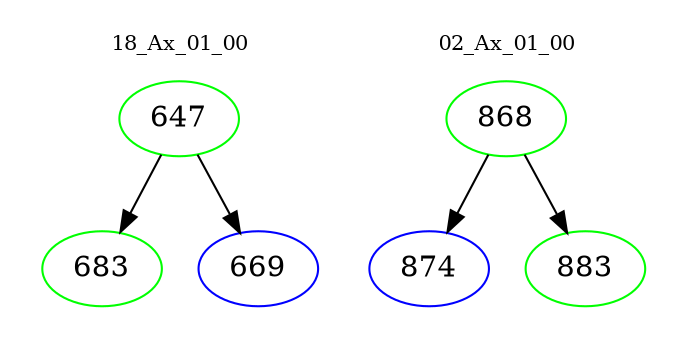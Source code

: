digraph{
subgraph cluster_0 {
color = white
label = "18_Ax_01_00";
fontsize=10;
T0_647 [label="647", color="green"]
T0_647 -> T0_683 [color="black"]
T0_683 [label="683", color="green"]
T0_647 -> T0_669 [color="black"]
T0_669 [label="669", color="blue"]
}
subgraph cluster_1 {
color = white
label = "02_Ax_01_00";
fontsize=10;
T1_868 [label="868", color="green"]
T1_868 -> T1_874 [color="black"]
T1_874 [label="874", color="blue"]
T1_868 -> T1_883 [color="black"]
T1_883 [label="883", color="green"]
}
}
